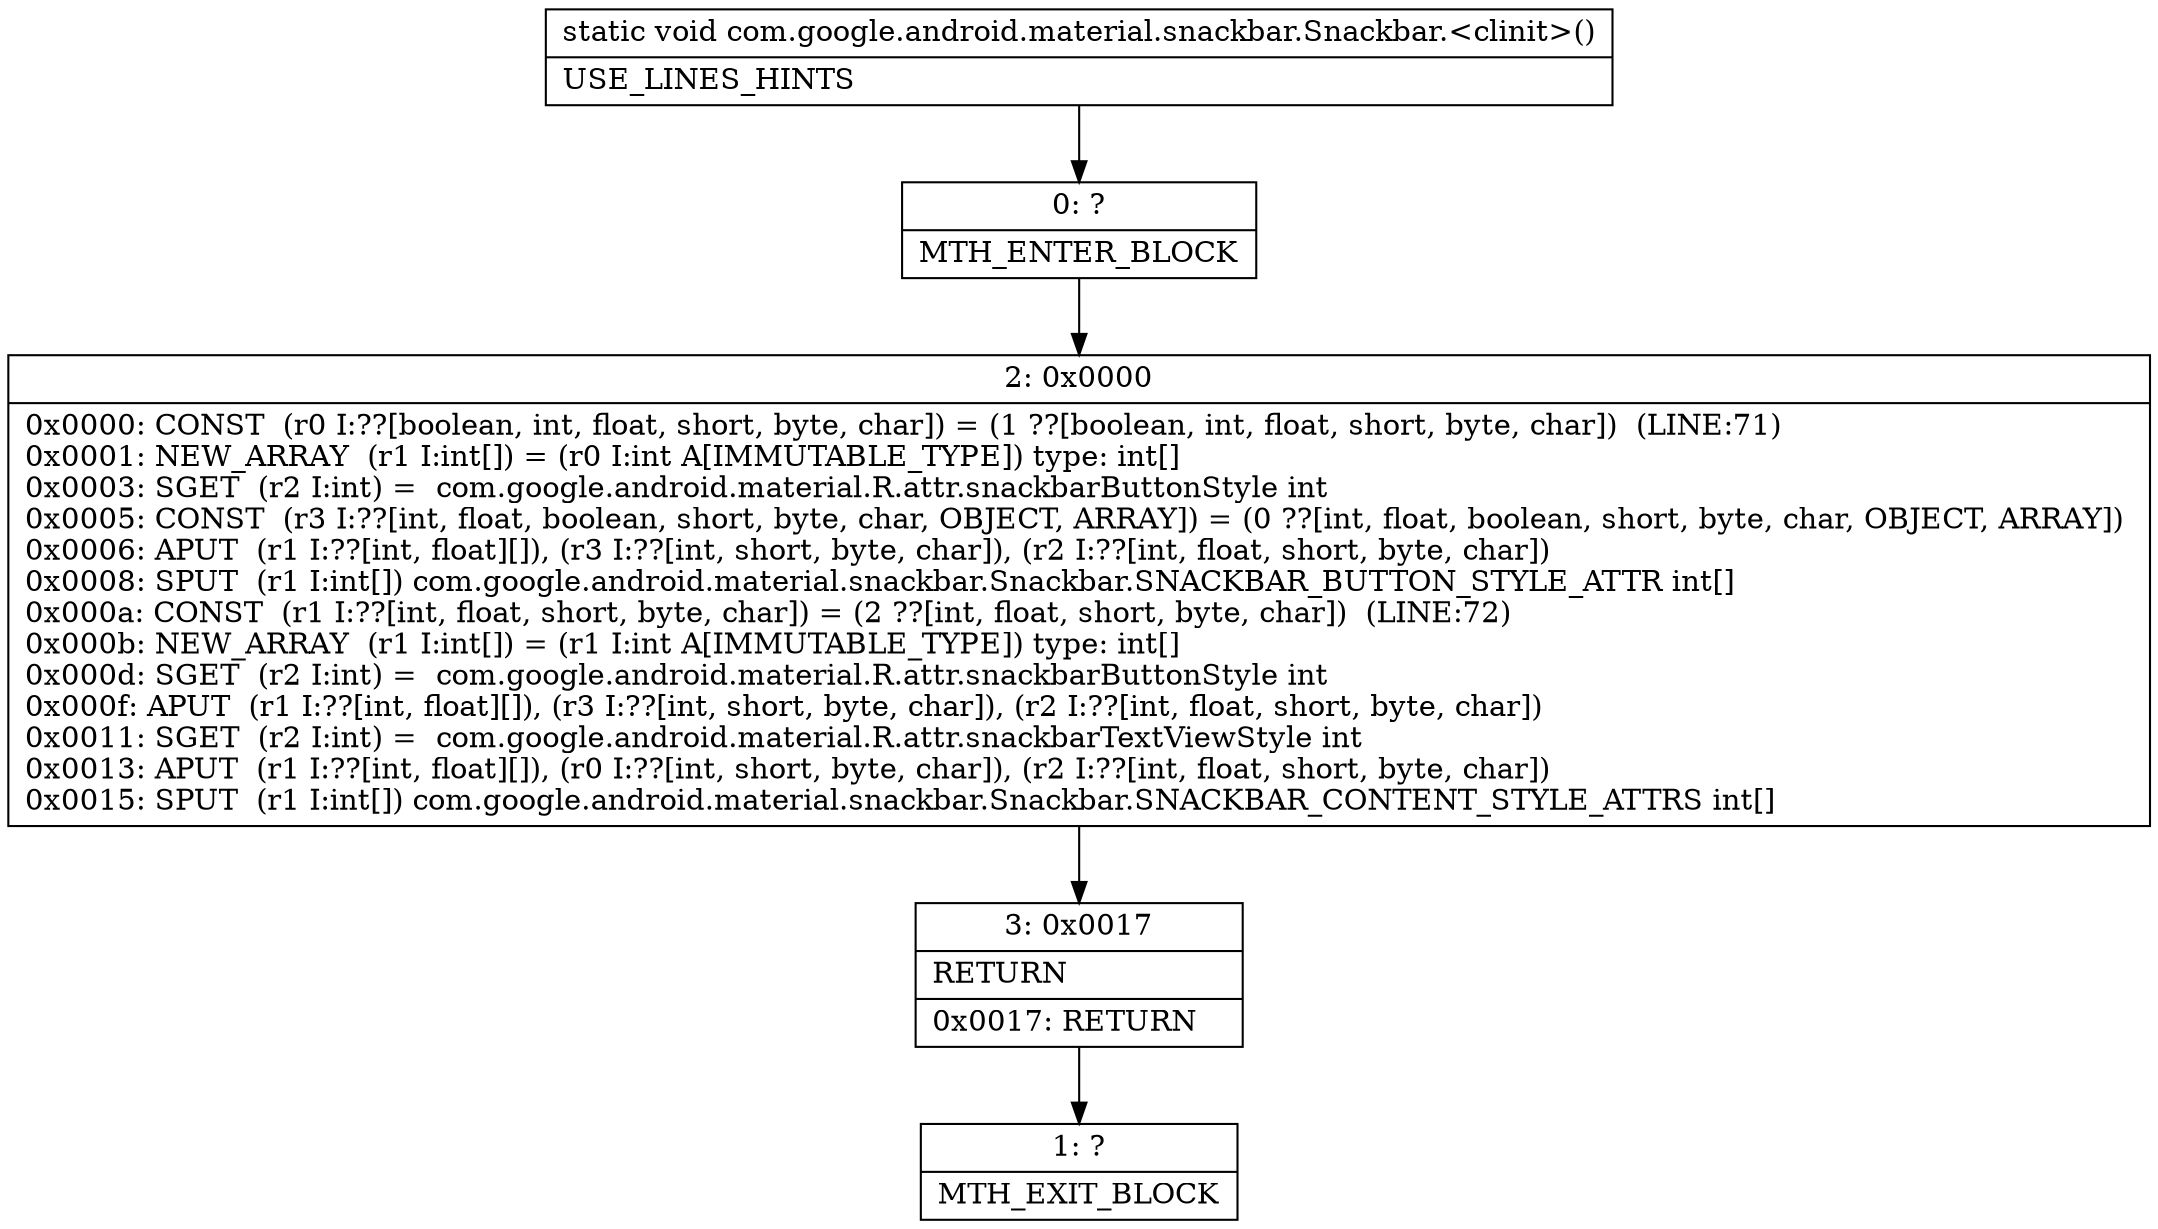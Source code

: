 digraph "CFG forcom.google.android.material.snackbar.Snackbar.\<clinit\>()V" {
Node_0 [shape=record,label="{0\:\ ?|MTH_ENTER_BLOCK\l}"];
Node_2 [shape=record,label="{2\:\ 0x0000|0x0000: CONST  (r0 I:??[boolean, int, float, short, byte, char]) = (1 ??[boolean, int, float, short, byte, char])  (LINE:71)\l0x0001: NEW_ARRAY  (r1 I:int[]) = (r0 I:int A[IMMUTABLE_TYPE]) type: int[] \l0x0003: SGET  (r2 I:int) =  com.google.android.material.R.attr.snackbarButtonStyle int \l0x0005: CONST  (r3 I:??[int, float, boolean, short, byte, char, OBJECT, ARRAY]) = (0 ??[int, float, boolean, short, byte, char, OBJECT, ARRAY]) \l0x0006: APUT  (r1 I:??[int, float][]), (r3 I:??[int, short, byte, char]), (r2 I:??[int, float, short, byte, char]) \l0x0008: SPUT  (r1 I:int[]) com.google.android.material.snackbar.Snackbar.SNACKBAR_BUTTON_STYLE_ATTR int[] \l0x000a: CONST  (r1 I:??[int, float, short, byte, char]) = (2 ??[int, float, short, byte, char])  (LINE:72)\l0x000b: NEW_ARRAY  (r1 I:int[]) = (r1 I:int A[IMMUTABLE_TYPE]) type: int[] \l0x000d: SGET  (r2 I:int) =  com.google.android.material.R.attr.snackbarButtonStyle int \l0x000f: APUT  (r1 I:??[int, float][]), (r3 I:??[int, short, byte, char]), (r2 I:??[int, float, short, byte, char]) \l0x0011: SGET  (r2 I:int) =  com.google.android.material.R.attr.snackbarTextViewStyle int \l0x0013: APUT  (r1 I:??[int, float][]), (r0 I:??[int, short, byte, char]), (r2 I:??[int, float, short, byte, char]) \l0x0015: SPUT  (r1 I:int[]) com.google.android.material.snackbar.Snackbar.SNACKBAR_CONTENT_STYLE_ATTRS int[] \l}"];
Node_3 [shape=record,label="{3\:\ 0x0017|RETURN\l|0x0017: RETURN   \l}"];
Node_1 [shape=record,label="{1\:\ ?|MTH_EXIT_BLOCK\l}"];
MethodNode[shape=record,label="{static void com.google.android.material.snackbar.Snackbar.\<clinit\>()  | USE_LINES_HINTS\l}"];
MethodNode -> Node_0;Node_0 -> Node_2;
Node_2 -> Node_3;
Node_3 -> Node_1;
}

